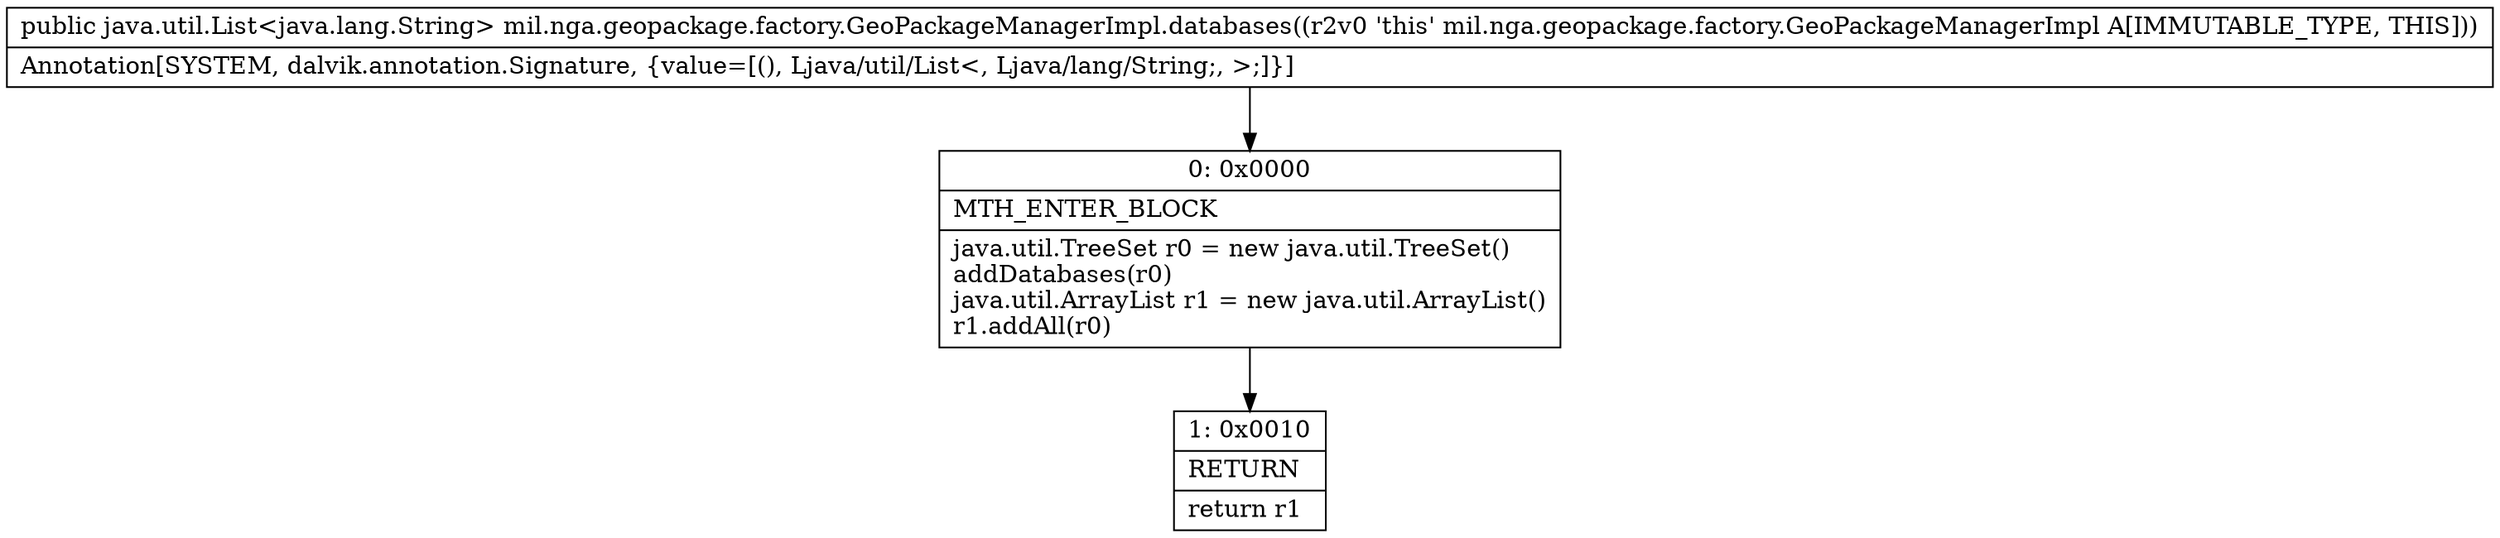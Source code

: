 digraph "CFG formil.nga.geopackage.factory.GeoPackageManagerImpl.databases()Ljava\/util\/List;" {
Node_0 [shape=record,label="{0\:\ 0x0000|MTH_ENTER_BLOCK\l|java.util.TreeSet r0 = new java.util.TreeSet()\laddDatabases(r0)\ljava.util.ArrayList r1 = new java.util.ArrayList()\lr1.addAll(r0)\l}"];
Node_1 [shape=record,label="{1\:\ 0x0010|RETURN\l|return r1\l}"];
MethodNode[shape=record,label="{public java.util.List\<java.lang.String\> mil.nga.geopackage.factory.GeoPackageManagerImpl.databases((r2v0 'this' mil.nga.geopackage.factory.GeoPackageManagerImpl A[IMMUTABLE_TYPE, THIS]))  | Annotation[SYSTEM, dalvik.annotation.Signature, \{value=[(), Ljava\/util\/List\<, Ljava\/lang\/String;, \>;]\}]\l}"];
MethodNode -> Node_0;
Node_0 -> Node_1;
}

